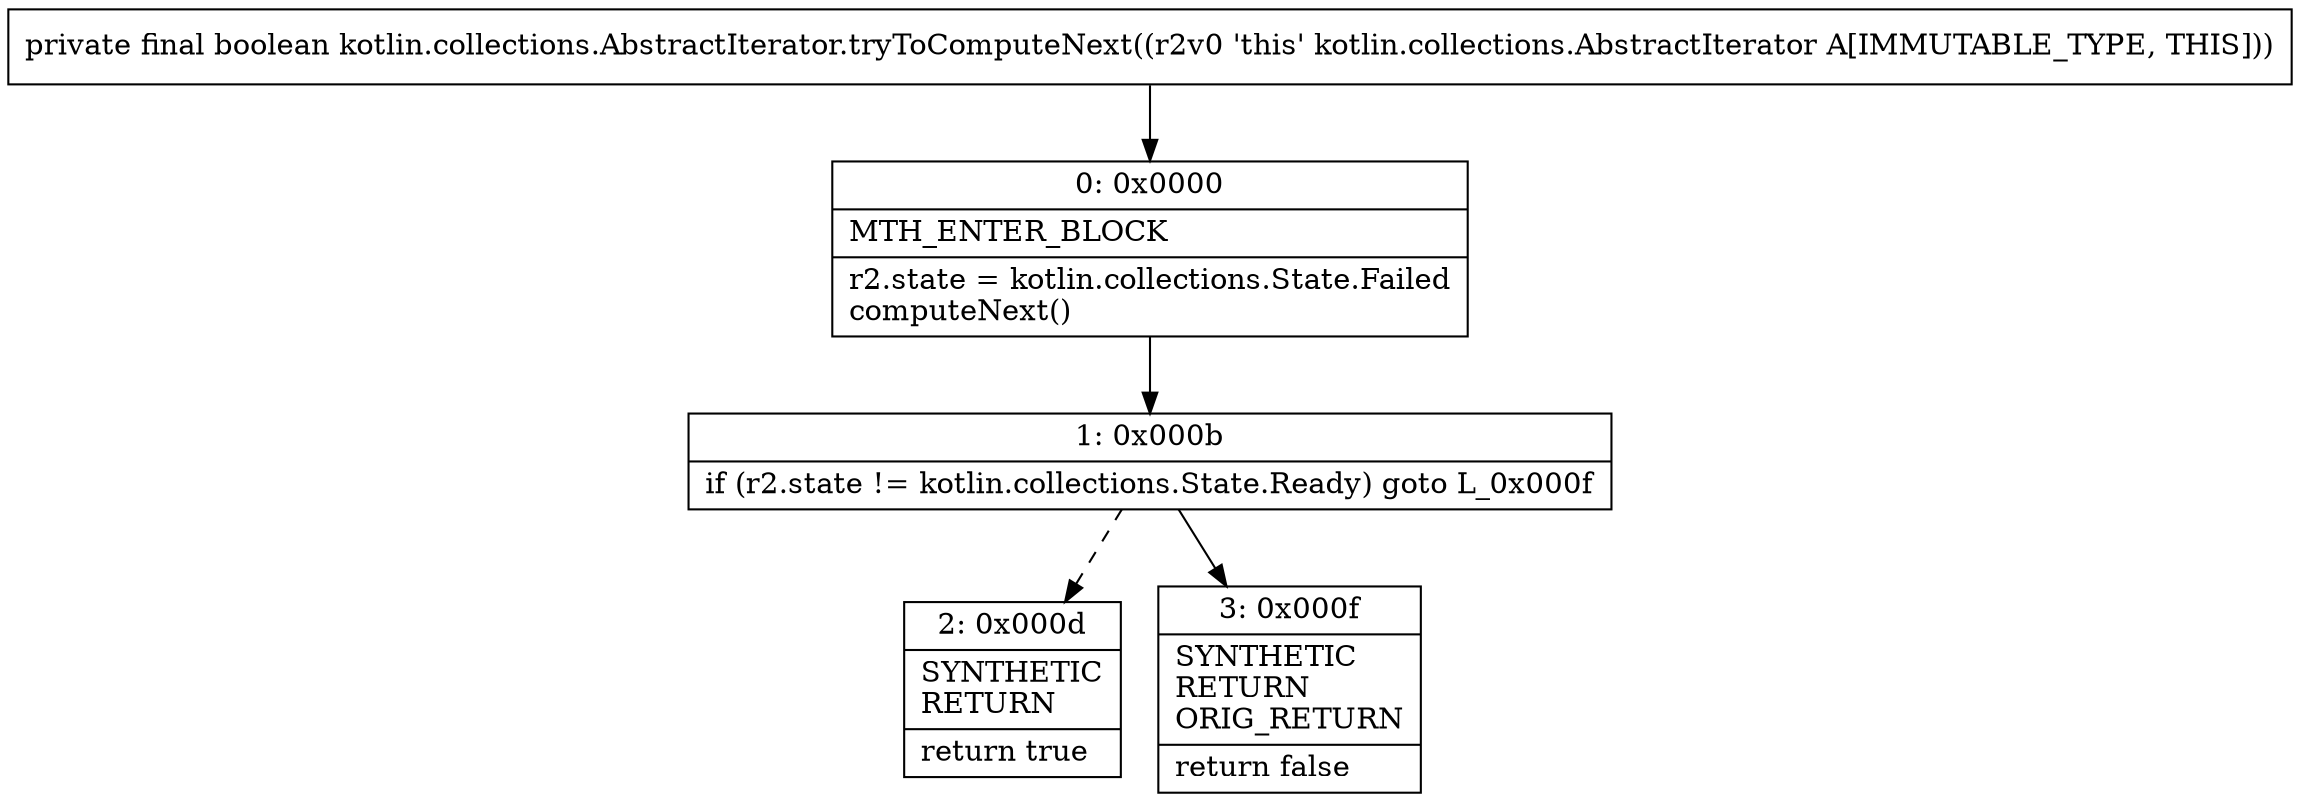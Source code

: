 digraph "CFG forkotlin.collections.AbstractIterator.tryToComputeNext()Z" {
Node_0 [shape=record,label="{0\:\ 0x0000|MTH_ENTER_BLOCK\l|r2.state = kotlin.collections.State.Failed\lcomputeNext()\l}"];
Node_1 [shape=record,label="{1\:\ 0x000b|if (r2.state != kotlin.collections.State.Ready) goto L_0x000f\l}"];
Node_2 [shape=record,label="{2\:\ 0x000d|SYNTHETIC\lRETURN\l|return true\l}"];
Node_3 [shape=record,label="{3\:\ 0x000f|SYNTHETIC\lRETURN\lORIG_RETURN\l|return false\l}"];
MethodNode[shape=record,label="{private final boolean kotlin.collections.AbstractIterator.tryToComputeNext((r2v0 'this' kotlin.collections.AbstractIterator A[IMMUTABLE_TYPE, THIS])) }"];
MethodNode -> Node_0;
Node_0 -> Node_1;
Node_1 -> Node_2[style=dashed];
Node_1 -> Node_3;
}

